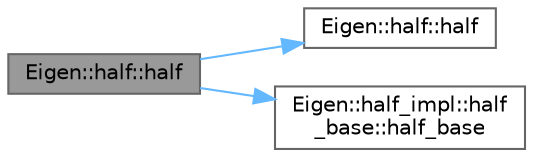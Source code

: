 digraph "Eigen::half::half"
{
 // LATEX_PDF_SIZE
  bgcolor="transparent";
  edge [fontname=Helvetica,fontsize=10,labelfontname=Helvetica,labelfontsize=10];
  node [fontname=Helvetica,fontsize=10,shape=box,height=0.2,width=0.4];
  rankdir="LR";
  Node1 [id="Node000001",label="Eigen::half::half",height=0.2,width=0.4,color="gray40", fillcolor="grey60", style="filled", fontcolor="black",tooltip=" "];
  Node1 -> Node2 [id="edge1_Node000001_Node000002",color="steelblue1",style="solid",tooltip=" "];
  Node2 [id="Node000002",label="Eigen::half::half",height=0.2,width=0.4,color="grey40", fillcolor="white", style="filled",URL="$struct_eigen_1_1half.html#ab5454f82922bd02ca0bea61c77621580",tooltip=" "];
  Node1 -> Node3 [id="edge2_Node000001_Node000003",color="steelblue1",style="solid",tooltip=" "];
  Node3 [id="Node000003",label="Eigen::half_impl::half\l_base::half_base",height=0.2,width=0.4,color="grey40", fillcolor="white", style="filled",URL="$struct_eigen_1_1half__impl_1_1half__base.html#ac785a61ea293d2719e8e9197856141fb",tooltip=" "];
}
